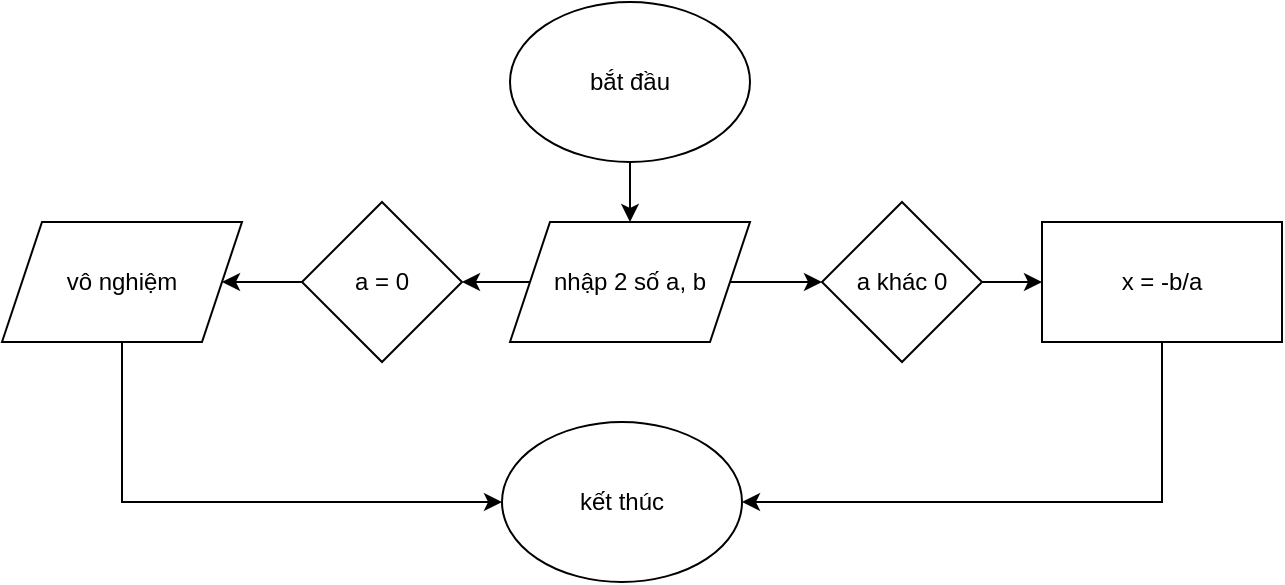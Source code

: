 <mxfile version="28.2.7">
  <diagram name="Trang-1" id="n2l8kIQzBQYOINg-zM32">
    <mxGraphModel dx="1042" dy="826" grid="1" gridSize="10" guides="1" tooltips="1" connect="1" arrows="1" fold="1" page="1" pageScale="1" pageWidth="827" pageHeight="1169" math="0" shadow="0">
      <root>
        <mxCell id="XugwKrrtctdUmj7Mjxwv-0" />
        <mxCell id="XugwKrrtctdUmj7Mjxwv-1" parent="XugwKrrtctdUmj7Mjxwv-0" />
        <mxCell id="Bl9y-Mb_3u_GJqeDmbNR-1" style="edgeStyle=orthogonalEdgeStyle;rounded=0;orthogonalLoop=1;jettySize=auto;html=1;exitX=0.5;exitY=1;exitDx=0;exitDy=0;" edge="1" parent="XugwKrrtctdUmj7Mjxwv-1" source="Bl9y-Mb_3u_GJqeDmbNR-0">
          <mxGeometry relative="1" as="geometry">
            <mxPoint x="414" y="140" as="targetPoint" />
          </mxGeometry>
        </mxCell>
        <mxCell id="Bl9y-Mb_3u_GJqeDmbNR-0" value="bắt đầu" style="ellipse;whiteSpace=wrap;html=1;" vertex="1" parent="XugwKrrtctdUmj7Mjxwv-1">
          <mxGeometry x="354" y="30" width="120" height="80" as="geometry" />
        </mxCell>
        <mxCell id="Bl9y-Mb_3u_GJqeDmbNR-3" style="edgeStyle=orthogonalEdgeStyle;rounded=0;orthogonalLoop=1;jettySize=auto;html=1;exitX=0;exitY=0.5;exitDx=0;exitDy=0;" edge="1" parent="XugwKrrtctdUmj7Mjxwv-1" source="Bl9y-Mb_3u_GJqeDmbNR-2">
          <mxGeometry relative="1" as="geometry">
            <mxPoint x="330" y="170" as="targetPoint" />
          </mxGeometry>
        </mxCell>
        <mxCell id="Bl9y-Mb_3u_GJqeDmbNR-10" style="edgeStyle=orthogonalEdgeStyle;rounded=0;orthogonalLoop=1;jettySize=auto;html=1;exitX=1;exitY=0.5;exitDx=0;exitDy=0;" edge="1" parent="XugwKrrtctdUmj7Mjxwv-1" source="Bl9y-Mb_3u_GJqeDmbNR-2">
          <mxGeometry relative="1" as="geometry">
            <mxPoint x="510" y="170" as="targetPoint" />
          </mxGeometry>
        </mxCell>
        <mxCell id="Bl9y-Mb_3u_GJqeDmbNR-2" value="nhập 2 số a, b" style="shape=parallelogram;perimeter=parallelogramPerimeter;whiteSpace=wrap;html=1;fixedSize=1;" vertex="1" parent="XugwKrrtctdUmj7Mjxwv-1">
          <mxGeometry x="354" y="140" width="120" height="60" as="geometry" />
        </mxCell>
        <mxCell id="Bl9y-Mb_3u_GJqeDmbNR-5" style="edgeStyle=orthogonalEdgeStyle;rounded=0;orthogonalLoop=1;jettySize=auto;html=1;exitX=0;exitY=0.5;exitDx=0;exitDy=0;" edge="1" parent="XugwKrrtctdUmj7Mjxwv-1" source="Bl9y-Mb_3u_GJqeDmbNR-4">
          <mxGeometry relative="1" as="geometry">
            <mxPoint x="210" y="170" as="targetPoint" />
          </mxGeometry>
        </mxCell>
        <mxCell id="Bl9y-Mb_3u_GJqeDmbNR-4" value="a = 0" style="rhombus;whiteSpace=wrap;html=1;" vertex="1" parent="XugwKrrtctdUmj7Mjxwv-1">
          <mxGeometry x="250" y="130" width="80" height="80" as="geometry" />
        </mxCell>
        <mxCell id="Bl9y-Mb_3u_GJqeDmbNR-12" style="edgeStyle=orthogonalEdgeStyle;rounded=0;orthogonalLoop=1;jettySize=auto;html=1;exitX=1;exitY=0.5;exitDx=0;exitDy=0;" edge="1" parent="XugwKrrtctdUmj7Mjxwv-1" source="Bl9y-Mb_3u_GJqeDmbNR-11">
          <mxGeometry relative="1" as="geometry">
            <mxPoint x="620" y="170" as="targetPoint" />
          </mxGeometry>
        </mxCell>
        <mxCell id="Bl9y-Mb_3u_GJqeDmbNR-11" value="a khác 0" style="rhombus;whiteSpace=wrap;html=1;" vertex="1" parent="XugwKrrtctdUmj7Mjxwv-1">
          <mxGeometry x="510" y="130" width="80" height="80" as="geometry" />
        </mxCell>
        <mxCell id="Bl9y-Mb_3u_GJqeDmbNR-17" style="edgeStyle=orthogonalEdgeStyle;rounded=0;orthogonalLoop=1;jettySize=auto;html=1;exitX=0.5;exitY=1;exitDx=0;exitDy=0;entryX=0;entryY=0.5;entryDx=0;entryDy=0;" edge="1" parent="XugwKrrtctdUmj7Mjxwv-1" source="Bl9y-Mb_3u_GJqeDmbNR-14" target="Bl9y-Mb_3u_GJqeDmbNR-16">
          <mxGeometry relative="1" as="geometry" />
        </mxCell>
        <mxCell id="Bl9y-Mb_3u_GJqeDmbNR-14" value="vô nghiệm" style="shape=parallelogram;perimeter=parallelogramPerimeter;whiteSpace=wrap;html=1;fixedSize=1;" vertex="1" parent="XugwKrrtctdUmj7Mjxwv-1">
          <mxGeometry x="100" y="140" width="120" height="60" as="geometry" />
        </mxCell>
        <mxCell id="Bl9y-Mb_3u_GJqeDmbNR-18" style="edgeStyle=orthogonalEdgeStyle;rounded=0;orthogonalLoop=1;jettySize=auto;html=1;exitX=0.5;exitY=1;exitDx=0;exitDy=0;entryX=1;entryY=0.5;entryDx=0;entryDy=0;" edge="1" parent="XugwKrrtctdUmj7Mjxwv-1" source="Bl9y-Mb_3u_GJqeDmbNR-15" target="Bl9y-Mb_3u_GJqeDmbNR-16">
          <mxGeometry relative="1" as="geometry" />
        </mxCell>
        <mxCell id="Bl9y-Mb_3u_GJqeDmbNR-15" value="x = -b/a" style="rounded=0;whiteSpace=wrap;html=1;" vertex="1" parent="XugwKrrtctdUmj7Mjxwv-1">
          <mxGeometry x="620" y="140" width="120" height="60" as="geometry" />
        </mxCell>
        <mxCell id="Bl9y-Mb_3u_GJqeDmbNR-16" value="kết thúc" style="ellipse;whiteSpace=wrap;html=1;" vertex="1" parent="XugwKrrtctdUmj7Mjxwv-1">
          <mxGeometry x="350" y="240" width="120" height="80" as="geometry" />
        </mxCell>
      </root>
    </mxGraphModel>
  </diagram>
</mxfile>
